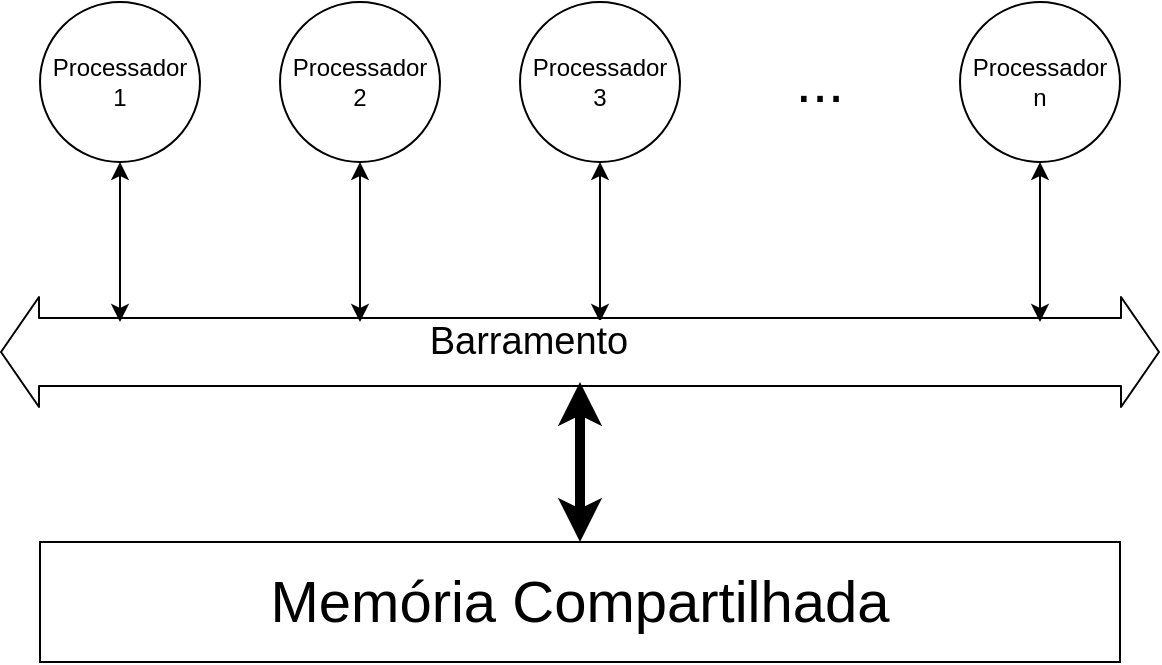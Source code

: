 <mxfile version="14.4.3" type="device" pages="3"><diagram id="rK-Iwp5zlgWK-MruUsP3" name="shared mem"><mxGraphModel dx="1106" dy="807" grid="1" gridSize="10" guides="1" tooltips="1" connect="1" arrows="1" fold="1" page="1" pageScale="1" pageWidth="850" pageHeight="1100" math="0" shadow="0"><root><mxCell id="0"/><mxCell id="1" parent="0"/><mxCell id="9z-0j2WEg95yer1fof3u-24" style="edgeStyle=orthogonalEdgeStyle;rounded=0;orthogonalLoop=1;jettySize=auto;html=1;startArrow=classic;startFill=1;fontSize=19;" edge="1" parent="1" source="9z-0j2WEg95yer1fof3u-1"><mxGeometry relative="1" as="geometry"><mxPoint x="190" y="300" as="targetPoint"/></mxGeometry></mxCell><mxCell id="9z-0j2WEg95yer1fof3u-1" value="Processador&lt;br&gt;1" style="ellipse;whiteSpace=wrap;html=1;aspect=fixed;" vertex="1" parent="1"><mxGeometry x="150" y="140" width="80" height="80" as="geometry"/></mxCell><mxCell id="9z-0j2WEg95yer1fof3u-25" style="edgeStyle=orthogonalEdgeStyle;rounded=0;orthogonalLoop=1;jettySize=auto;html=1;startArrow=classic;startFill=1;fontSize=19;" edge="1" parent="1" source="9z-0j2WEg95yer1fof3u-2"><mxGeometry relative="1" as="geometry"><mxPoint x="310" y="300" as="targetPoint"/></mxGeometry></mxCell><mxCell id="9z-0j2WEg95yer1fof3u-2" value="Processador&lt;br&gt;2" style="ellipse;whiteSpace=wrap;html=1;aspect=fixed;" vertex="1" parent="1"><mxGeometry x="270" y="140" width="80" height="80" as="geometry"/></mxCell><mxCell id="9z-0j2WEg95yer1fof3u-27" style="edgeStyle=orthogonalEdgeStyle;rounded=0;orthogonalLoop=1;jettySize=auto;html=1;startArrow=classic;startFill=1;fontSize=19;" edge="1" parent="1" source="9z-0j2WEg95yer1fof3u-3"><mxGeometry relative="1" as="geometry"><mxPoint x="650" y="300" as="targetPoint"/></mxGeometry></mxCell><mxCell id="9z-0j2WEg95yer1fof3u-3" value="Processador&lt;br&gt;n" style="ellipse;whiteSpace=wrap;html=1;aspect=fixed;" vertex="1" parent="1"><mxGeometry x="610" y="140" width="80" height="80" as="geometry"/></mxCell><mxCell id="9z-0j2WEg95yer1fof3u-26" style="edgeStyle=orthogonalEdgeStyle;rounded=0;orthogonalLoop=1;jettySize=auto;html=1;startArrow=classic;startFill=1;fontSize=19;" edge="1" parent="1" source="9z-0j2WEg95yer1fof3u-4"><mxGeometry relative="1" as="geometry"><mxPoint x="430" y="300" as="targetPoint"/></mxGeometry></mxCell><mxCell id="9z-0j2WEg95yer1fof3u-4" value="Processador&lt;br&gt;3" style="ellipse;whiteSpace=wrap;html=1;aspect=fixed;" vertex="1" parent="1"><mxGeometry x="390" y="140" width="80" height="80" as="geometry"/></mxCell><mxCell id="9z-0j2WEg95yer1fof3u-5" value="..." style="text;html=1;strokeColor=none;fillColor=none;align=center;verticalAlign=middle;whiteSpace=wrap;rounded=0;fontSize=29;" vertex="1" parent="1"><mxGeometry x="520" y="170" width="40" height="20" as="geometry"/></mxCell><mxCell id="9z-0j2WEg95yer1fof3u-28" style="edgeStyle=orthogonalEdgeStyle;rounded=0;orthogonalLoop=1;jettySize=auto;html=1;startArrow=classic;startFill=1;fontSize=19;strokeWidth=5;" edge="1" parent="1" source="9z-0j2WEg95yer1fof3u-16"><mxGeometry relative="1" as="geometry"><mxPoint x="420" y="330" as="targetPoint"/></mxGeometry></mxCell><mxCell id="9z-0j2WEg95yer1fof3u-16" value="Memória Compartilhada" style="rounded=0;whiteSpace=wrap;html=1;fontSize=29;" vertex="1" parent="1"><mxGeometry x="150" y="410" width="540" height="60" as="geometry"/></mxCell><mxCell id="9z-0j2WEg95yer1fof3u-17" value="" style="shape=flexArrow;endArrow=classic;startArrow=classic;html=1;fontSize=9;width=34;startSize=6;" edge="1" parent="1"><mxGeometry width="50" height="50" relative="1" as="geometry"><mxPoint x="130" y="315" as="sourcePoint"/><mxPoint x="710" y="315" as="targetPoint"/></mxGeometry></mxCell><mxCell id="9z-0j2WEg95yer1fof3u-18" value="Barramento" style="edgeLabel;html=1;align=center;verticalAlign=middle;resizable=0;points=[];fontSize=19;" vertex="1" connectable="0" parent="9z-0j2WEg95yer1fof3u-17"><mxGeometry x="-0.089" y="5" relative="1" as="geometry"><mxPoint as="offset"/></mxGeometry></mxCell></root></mxGraphModel></diagram><diagram id="NWBCn7tpqbK5BErXvDHc" name="dsm"><mxGraphModel dx="1106" dy="807" grid="1" gridSize="10" guides="1" tooltips="1" connect="1" arrows="1" fold="1" page="1" pageScale="1" pageWidth="850" pageHeight="1100" math="0" shadow="0"><root><mxCell id="Fz6w-Jt68L2GvawRCSKp-0"/><mxCell id="Fz6w-Jt68L2GvawRCSKp-1" parent="Fz6w-Jt68L2GvawRCSKp-0"/><mxCell id="nlfHNLM53WGs4KDF3IrH-15" value="" style="rounded=1;whiteSpace=wrap;html=1;fontSize=9;fillColor=#dae8fc;strokeColor=#6c8ebf;" vertex="1" parent="Fz6w-Jt68L2GvawRCSKp-1"><mxGeometry x="100" y="233" width="610" height="160" as="geometry"/></mxCell><mxCell id="MEbJsJq8m3jVAxRZlJIq-0" style="edgeStyle=orthogonalEdgeStyle;rounded=0;orthogonalLoop=1;jettySize=auto;html=1;startArrow=classic;startFill=1;fontSize=19;" edge="1" parent="Fz6w-Jt68L2GvawRCSKp-1" source="MEbJsJq8m3jVAxRZlJIq-1"><mxGeometry relative="1" as="geometry"><mxPoint x="190" y="340" as="targetPoint"/></mxGeometry></mxCell><mxCell id="MEbJsJq8m3jVAxRZlJIq-1" value="Processo 1" style="ellipse;whiteSpace=wrap;html=1;aspect=fixed;" vertex="1" parent="Fz6w-Jt68L2GvawRCSKp-1"><mxGeometry x="150" y="140" width="80" height="80" as="geometry"/></mxCell><mxCell id="MEbJsJq8m3jVAxRZlJIq-3" value="Processo 2" style="ellipse;whiteSpace=wrap;html=1;aspect=fixed;" vertex="1" parent="Fz6w-Jt68L2GvawRCSKp-1"><mxGeometry x="270" y="140" width="80" height="80" as="geometry"/></mxCell><mxCell id="MEbJsJq8m3jVAxRZlJIq-5" value="Processo n" style="ellipse;whiteSpace=wrap;html=1;aspect=fixed;" vertex="1" parent="Fz6w-Jt68L2GvawRCSKp-1"><mxGeometry x="610" y="140" width="80" height="80" as="geometry"/></mxCell><mxCell id="MEbJsJq8m3jVAxRZlJIq-7" value="Processo 3" style="ellipse;whiteSpace=wrap;html=1;aspect=fixed;" vertex="1" parent="Fz6w-Jt68L2GvawRCSKp-1"><mxGeometry x="390" y="140" width="80" height="80" as="geometry"/></mxCell><mxCell id="MEbJsJq8m3jVAxRZlJIq-8" value="..." style="text;html=1;strokeColor=none;fillColor=none;align=center;verticalAlign=middle;whiteSpace=wrap;rounded=0;fontSize=29;" vertex="1" parent="Fz6w-Jt68L2GvawRCSKp-1"><mxGeometry x="520" y="170" width="40" height="20" as="geometry"/></mxCell><mxCell id="MEbJsJq8m3jVAxRZlJIq-11" value="" style="shape=flexArrow;endArrow=classic;startArrow=classic;html=1;fontSize=9;width=34;startSize=6;" edge="1" parent="Fz6w-Jt68L2GvawRCSKp-1"><mxGeometry width="50" height="50" relative="1" as="geometry"><mxPoint x="120" y="360" as="sourcePoint"/><mxPoint x="700" y="360" as="targetPoint"/></mxGeometry></mxCell><mxCell id="MEbJsJq8m3jVAxRZlJIq-12" value="Rede" style="edgeLabel;html=1;align=center;verticalAlign=middle;resizable=0;points=[];fontSize=19;labelBackgroundColor=#CCE5FF;" vertex="1" connectable="0" parent="MEbJsJq8m3jVAxRZlJIq-11"><mxGeometry x="-0.089" y="5" relative="1" as="geometry"><mxPoint as="offset"/></mxGeometry></mxCell><mxCell id="nlfHNLM53WGs4KDF3IrH-0" value="&lt;font style=&quot;font-size: 10px&quot;&gt;Memória Local&lt;/font&gt;" style="whiteSpace=wrap;html=1;aspect=fixed;fontSize=19;" vertex="1" parent="Fz6w-Jt68L2GvawRCSKp-1"><mxGeometry x="110" y="250" width="50" height="50" as="geometry"/></mxCell><mxCell id="nlfHNLM53WGs4KDF3IrH-20" style="edgeStyle=orthogonalEdgeStyle;rounded=0;orthogonalLoop=1;jettySize=auto;html=1;exitX=0.5;exitY=1;exitDx=0;exitDy=0;entryX=0.5;entryY=1;entryDx=0;entryDy=0;startArrow=classic;startFill=1;strokeWidth=1;fontSize=9;" edge="1" parent="Fz6w-Jt68L2GvawRCSKp-1" source="nlfHNLM53WGs4KDF3IrH-4" target="nlfHNLM53WGs4KDF3IrH-0"><mxGeometry relative="1" as="geometry"/></mxCell><mxCell id="nlfHNLM53WGs4KDF3IrH-4" value="Gerente&lt;br style=&quot;font-size: 9px;&quot;&gt;de&lt;br style=&quot;font-size: 9px;&quot;&gt;Memória" style="ellipse;whiteSpace=wrap;html=1;aspect=fixed;fontSize=9;" vertex="1" parent="Fz6w-Jt68L2GvawRCSKp-1"><mxGeometry x="165" y="240" width="50" height="50" as="geometry"/></mxCell><mxCell id="nlfHNLM53WGs4KDF3IrH-6" style="edgeStyle=orthogonalEdgeStyle;rounded=0;orthogonalLoop=1;jettySize=auto;html=1;startArrow=classic;startFill=1;fontSize=19;" edge="1" parent="Fz6w-Jt68L2GvawRCSKp-1"><mxGeometry relative="1" as="geometry"><mxPoint x="310" y="340" as="targetPoint"/><mxPoint x="310" y="220" as="sourcePoint"/></mxGeometry></mxCell><mxCell id="nlfHNLM53WGs4KDF3IrH-7" value="&lt;font style=&quot;font-size: 10px&quot;&gt;Memória Local&lt;/font&gt;" style="whiteSpace=wrap;html=1;aspect=fixed;fontSize=19;" vertex="1" parent="Fz6w-Jt68L2GvawRCSKp-1"><mxGeometry x="230" y="250" width="50" height="50" as="geometry"/></mxCell><mxCell id="nlfHNLM53WGs4KDF3IrH-19" style="edgeStyle=orthogonalEdgeStyle;rounded=0;orthogonalLoop=1;jettySize=auto;html=1;exitX=0.5;exitY=1;exitDx=0;exitDy=0;entryX=0.5;entryY=1;entryDx=0;entryDy=0;startArrow=classic;startFill=1;strokeWidth=1;fontSize=9;" edge="1" parent="Fz6w-Jt68L2GvawRCSKp-1" source="nlfHNLM53WGs4KDF3IrH-8" target="nlfHNLM53WGs4KDF3IrH-7"><mxGeometry relative="1" as="geometry"/></mxCell><mxCell id="nlfHNLM53WGs4KDF3IrH-8" value="Gerente&lt;br style=&quot;font-size: 9px;&quot;&gt;de&lt;br style=&quot;font-size: 9px;&quot;&gt;Memória" style="ellipse;whiteSpace=wrap;html=1;aspect=fixed;fontSize=9;" vertex="1" parent="Fz6w-Jt68L2GvawRCSKp-1"><mxGeometry x="285" y="240" width="50" height="50" as="geometry"/></mxCell><mxCell id="nlfHNLM53WGs4KDF3IrH-9" style="edgeStyle=orthogonalEdgeStyle;rounded=0;orthogonalLoop=1;jettySize=auto;html=1;startArrow=classic;startFill=1;fontSize=19;" edge="1" parent="Fz6w-Jt68L2GvawRCSKp-1"><mxGeometry relative="1" as="geometry"><mxPoint x="430" y="340" as="targetPoint"/><mxPoint x="430" y="220" as="sourcePoint"/></mxGeometry></mxCell><mxCell id="nlfHNLM53WGs4KDF3IrH-10" value="&lt;font style=&quot;font-size: 10px&quot;&gt;Memória Local&lt;/font&gt;" style="whiteSpace=wrap;html=1;aspect=fixed;fontSize=19;" vertex="1" parent="Fz6w-Jt68L2GvawRCSKp-1"><mxGeometry x="350" y="250" width="50" height="50" as="geometry"/></mxCell><mxCell id="nlfHNLM53WGs4KDF3IrH-18" style="edgeStyle=orthogonalEdgeStyle;rounded=0;orthogonalLoop=1;jettySize=auto;html=1;exitX=0.5;exitY=1;exitDx=0;exitDy=0;entryX=0.5;entryY=1;entryDx=0;entryDy=0;startArrow=classic;startFill=1;strokeWidth=1;fontSize=9;" edge="1" parent="Fz6w-Jt68L2GvawRCSKp-1" source="nlfHNLM53WGs4KDF3IrH-11" target="nlfHNLM53WGs4KDF3IrH-10"><mxGeometry relative="1" as="geometry"/></mxCell><mxCell id="nlfHNLM53WGs4KDF3IrH-11" value="Gerente&lt;br style=&quot;font-size: 9px;&quot;&gt;de&lt;br style=&quot;font-size: 9px;&quot;&gt;Memória" style="ellipse;whiteSpace=wrap;html=1;aspect=fixed;fontSize=9;" vertex="1" parent="Fz6w-Jt68L2GvawRCSKp-1"><mxGeometry x="405" y="240" width="50" height="50" as="geometry"/></mxCell><mxCell id="nlfHNLM53WGs4KDF3IrH-12" style="edgeStyle=orthogonalEdgeStyle;rounded=0;orthogonalLoop=1;jettySize=auto;html=1;startArrow=classic;startFill=1;fontSize=19;" edge="1" parent="Fz6w-Jt68L2GvawRCSKp-1"><mxGeometry relative="1" as="geometry"><mxPoint x="650" y="340" as="targetPoint"/><mxPoint x="650" y="220" as="sourcePoint"/></mxGeometry></mxCell><mxCell id="nlfHNLM53WGs4KDF3IrH-13" value="&lt;font style=&quot;font-size: 10px&quot;&gt;Memória Local&lt;/font&gt;" style="whiteSpace=wrap;html=1;aspect=fixed;fontSize=19;" vertex="1" parent="Fz6w-Jt68L2GvawRCSKp-1"><mxGeometry x="570" y="250" width="50" height="50" as="geometry"/></mxCell><mxCell id="nlfHNLM53WGs4KDF3IrH-21" style="edgeStyle=orthogonalEdgeStyle;rounded=0;orthogonalLoop=1;jettySize=auto;html=1;exitX=0.5;exitY=1;exitDx=0;exitDy=0;entryX=0.5;entryY=1;entryDx=0;entryDy=0;startArrow=classic;startFill=1;strokeWidth=1;fontSize=9;" edge="1" parent="Fz6w-Jt68L2GvawRCSKp-1" source="nlfHNLM53WGs4KDF3IrH-14" target="nlfHNLM53WGs4KDF3IrH-13"><mxGeometry relative="1" as="geometry"/></mxCell><mxCell id="nlfHNLM53WGs4KDF3IrH-14" value="Gerente&lt;br style=&quot;font-size: 9px;&quot;&gt;de&lt;br style=&quot;font-size: 9px;&quot;&gt;Memória" style="ellipse;whiteSpace=wrap;html=1;aspect=fixed;fontSize=9;" vertex="1" parent="Fz6w-Jt68L2GvawRCSKp-1"><mxGeometry x="625" y="240" width="50" height="50" as="geometry"/></mxCell><mxCell id="nlfHNLM53WGs4KDF3IrH-16" value="Memória Compartilhada&lt;br style=&quot;font-size: 16px;&quot;&gt;Distribuída" style="text;html=1;strokeColor=none;fillColor=none;align=center;verticalAlign=middle;whiteSpace=wrap;rounded=0;fontSize=16;" vertex="1" parent="Fz6w-Jt68L2GvawRCSKp-1"><mxGeometry x="750" y="290" width="40" height="20" as="geometry"/></mxCell></root></mxGraphModel></diagram><diagram id="yEB2GsTJd-W1qzvn7cUY" name="message passing"><mxGraphModel dx="1106" dy="807" grid="1" gridSize="10" guides="1" tooltips="1" connect="1" arrows="1" fold="1" page="1" pageScale="1" pageWidth="850" pageHeight="1100" math="0" shadow="0"><root><mxCell id="GY0L0Hc_0tKEeW7iIvek-0"/><mxCell id="GY0L0Hc_0tKEeW7iIvek-1" parent="GY0L0Hc_0tKEeW7iIvek-0"/><mxCell id="_oCl9jCxp3gQI7_Y72nt-0" style="edgeStyle=orthogonalEdgeStyle;rounded=0;orthogonalLoop=1;jettySize=auto;html=1;exitX=0.5;exitY=1;exitDx=0;exitDy=0;startArrow=classic;startFill=1;strokeWidth=4;fontSize=16;endArrow=none;endFill=0;entryX=0.5;entryY=1;entryDx=0;entryDy=0;strokeColor=#0000FF;" edge="1" parent="GY0L0Hc_0tKEeW7iIvek-1" source="GY0L0Hc_0tKEeW7iIvek-3" target="GY0L0Hc_0tKEeW7iIvek-7"><mxGeometry relative="1" as="geometry"><mxPoint x="218" y="300" as="targetPoint"/><Array as="points"><mxPoint x="190" y="320"/><mxPoint x="650" y="320"/></Array></mxGeometry></mxCell><mxCell id="_oCl9jCxp3gQI7_Y72nt-1" style="edgeStyle=orthogonalEdgeStyle;rounded=0;orthogonalLoop=1;jettySize=auto;html=1;startArrow=none;startFill=0;endArrow=classic;endFill=1;strokeWidth=4;fontSize=16;entryX=0.5;entryY=1;entryDx=0;entryDy=0;strokeColor=#FF3333;exitX=0.5;exitY=1;exitDx=0;exitDy=0;" edge="1" parent="GY0L0Hc_0tKEeW7iIvek-1" source="GY0L0Hc_0tKEeW7iIvek-5" target="GY0L0Hc_0tKEeW7iIvek-9"><mxGeometry relative="1" as="geometry"><mxPoint x="162" y="300" as="targetPoint"/><mxPoint x="240" y="220" as="sourcePoint"/><Array as="points"><mxPoint x="310" y="310"/><mxPoint x="430" y="310"/></Array></mxGeometry></mxCell><mxCell id="GY0L0Hc_0tKEeW7iIvek-3" value="Processador&lt;br&gt;1" style="ellipse;whiteSpace=wrap;html=1;aspect=fixed;" vertex="1" parent="GY0L0Hc_0tKEeW7iIvek-1"><mxGeometry x="150" y="140" width="80" height="80" as="geometry"/></mxCell><mxCell id="GY0L0Hc_0tKEeW7iIvek-5" value="Processador&lt;br&gt;2" style="ellipse;whiteSpace=wrap;html=1;aspect=fixed;" vertex="1" parent="GY0L0Hc_0tKEeW7iIvek-1"><mxGeometry x="270" y="140" width="80" height="80" as="geometry"/></mxCell><mxCell id="GY0L0Hc_0tKEeW7iIvek-7" value="Processador&lt;br&gt;n" style="ellipse;whiteSpace=wrap;html=1;aspect=fixed;" vertex="1" parent="GY0L0Hc_0tKEeW7iIvek-1"><mxGeometry x="610" y="140" width="80" height="80" as="geometry"/></mxCell><mxCell id="GY0L0Hc_0tKEeW7iIvek-9" value="Processador&lt;br&gt;3" style="ellipse;whiteSpace=wrap;html=1;aspect=fixed;" vertex="1" parent="GY0L0Hc_0tKEeW7iIvek-1"><mxGeometry x="390" y="140" width="80" height="80" as="geometry"/></mxCell><mxCell id="GY0L0Hc_0tKEeW7iIvek-10" value="..." style="text;html=1;strokeColor=none;fillColor=none;align=center;verticalAlign=middle;whiteSpace=wrap;rounded=0;fontSize=29;" vertex="1" parent="GY0L0Hc_0tKEeW7iIvek-1"><mxGeometry x="520" y="170" width="40" height="20" as="geometry"/></mxCell><mxCell id="GY0L0Hc_0tKEeW7iIvek-13" value="" style="shape=flexArrow;endArrow=classic;startArrow=classic;html=1;fontSize=9;width=34;startSize=6;" edge="1" parent="GY0L0Hc_0tKEeW7iIvek-1"><mxGeometry width="50" height="50" relative="1" as="geometry"><mxPoint x="130" y="315" as="sourcePoint"/><mxPoint x="710" y="315" as="targetPoint"/></mxGeometry></mxCell><mxCell id="GY0L0Hc_0tKEeW7iIvek-14" value="&amp;nbsp; &amp;nbsp; &amp;nbsp; &amp;nbsp; &amp;nbsp; &amp;nbsp; &amp;nbsp; &amp;nbsp; &amp;nbsp; &amp;nbsp; &amp;nbsp; &amp;nbsp; &amp;nbsp; &amp;nbsp; &amp;nbsp; Rede" style="edgeLabel;html=1;align=center;verticalAlign=middle;resizable=0;points=[];fontSize=19;labelBackgroundColor=none;" vertex="1" connectable="0" parent="GY0L0Hc_0tKEeW7iIvek-13"><mxGeometry x="-0.089" y="5" relative="1" as="geometry"><mxPoint as="offset"/></mxGeometry></mxCell></root></mxGraphModel></diagram></mxfile>